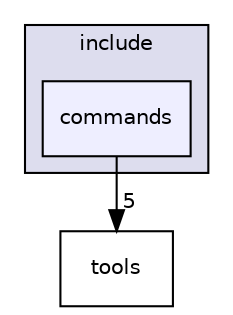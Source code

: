digraph "include/commands" {
  compound=true
  node [ fontsize="10", fontname="Helvetica"];
  edge [ labelfontsize="10", labelfontname="Helvetica"];
  subgraph clusterdir_d44c64559bbebec7f509842c48db8b23 {
    graph [ bgcolor="#ddddee", pencolor="black", label="include" fontname="Helvetica", fontsize="10", URL="dir_d44c64559bbebec7f509842c48db8b23.html"]
  dir_4d4c17f10dfc67a4e6c52aa126dbc0d5 [shape=box, label="commands", style="filled", fillcolor="#eeeeff", pencolor="black", URL="dir_4d4c17f10dfc67a4e6c52aa126dbc0d5.html"];
  }
  dir_db22b1395f615d1428e10e22469fe87b [shape=box label="tools" URL="dir_db22b1395f615d1428e10e22469fe87b.html"];
  dir_4d4c17f10dfc67a4e6c52aa126dbc0d5->dir_db22b1395f615d1428e10e22469fe87b [headlabel="5", labeldistance=1.5 headhref="dir_000001_000002.html"];
}
